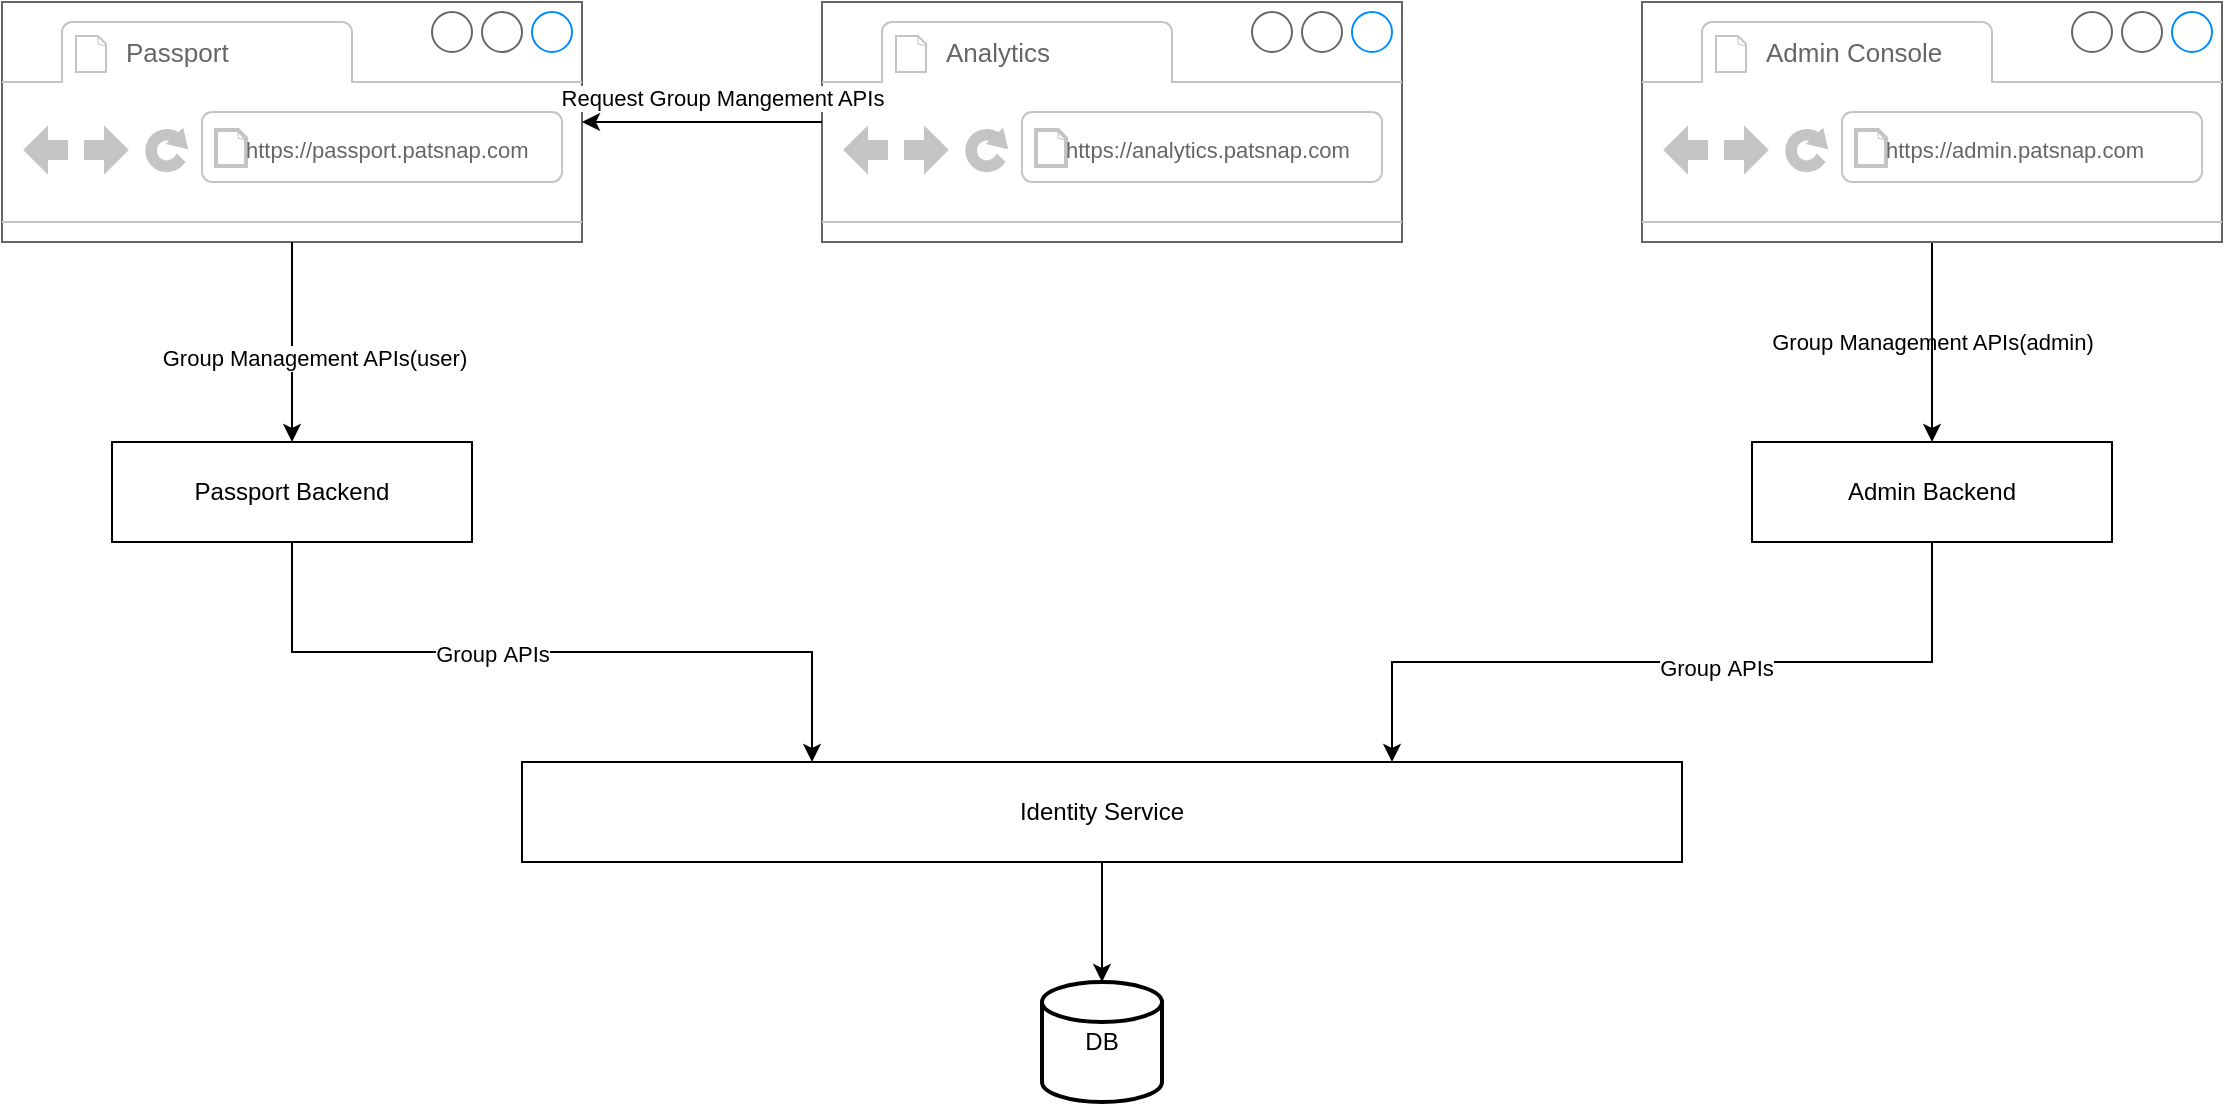 <mxfile version="14.0.4" type="github"><diagram id="DcKS1gWii1AMZDfLGtgn" name="Page-1"><mxGraphModel dx="1426" dy="719" grid="1" gridSize="10" guides="1" tooltips="1" connect="1" arrows="1" fold="1" page="1" pageScale="1" pageWidth="827" pageHeight="1169" math="0" shadow="0"><root><mxCell id="0"/><mxCell id="1" parent="0"/><mxCell id="GiRHvkRfX_-VjHIujBZW-1" value="" style="strokeWidth=1;shadow=0;dashed=0;align=center;html=1;shape=mxgraph.mockup.containers.browserWindow;rSize=0;strokeColor=#666666;strokeColor2=#008cff;strokeColor3=#c4c4c4;mainText=,;recursiveResize=0;" parent="1" vertex="1"><mxGeometry x="440" y="500" width="290" height="120" as="geometry"/></mxCell><mxCell id="GiRHvkRfX_-VjHIujBZW-2" value="&lt;font style=&quot;font-size: 13px&quot;&gt;Analytics&lt;/font&gt;" style="strokeWidth=1;shadow=0;dashed=0;align=center;html=1;shape=mxgraph.mockup.containers.anchor;fontSize=17;fontColor=#666666;align=left;" parent="GiRHvkRfX_-VjHIujBZW-1" vertex="1"><mxGeometry x="60" y="12" width="110" height="26" as="geometry"/></mxCell><mxCell id="GiRHvkRfX_-VjHIujBZW-3" value="&lt;font style=&quot;font-size: 11px&quot;&gt;https://analytics.patsnap.com&lt;/font&gt;" style="strokeWidth=1;shadow=0;dashed=0;align=center;html=1;shape=mxgraph.mockup.containers.anchor;rSize=0;fontSize=17;fontColor=#666666;align=left;" parent="GiRHvkRfX_-VjHIujBZW-1" vertex="1"><mxGeometry x="120" y="60" width="160" height="26" as="geometry"/></mxCell><mxCell id="GiRHvkRfX_-VjHIujBZW-7" value="" style="strokeWidth=1;shadow=0;dashed=0;align=center;html=1;shape=mxgraph.mockup.containers.browserWindow;rSize=0;strokeColor=#666666;strokeColor2=#008cff;strokeColor3=#c4c4c4;mainText=,;recursiveResize=0;" parent="1" vertex="1"><mxGeometry x="30" y="500" width="290" height="120" as="geometry"/></mxCell><mxCell id="GiRHvkRfX_-VjHIujBZW-8" value="&lt;font style=&quot;font-size: 13px&quot;&gt;Passport&lt;/font&gt;" style="strokeWidth=1;shadow=0;dashed=0;align=center;html=1;shape=mxgraph.mockup.containers.anchor;fontSize=17;fontColor=#666666;align=left;" parent="GiRHvkRfX_-VjHIujBZW-7" vertex="1"><mxGeometry x="60" y="12" width="110" height="26" as="geometry"/></mxCell><mxCell id="GiRHvkRfX_-VjHIujBZW-9" value="&lt;font style=&quot;font-size: 11px&quot;&gt;https://passport.patsnap.com&lt;/font&gt;" style="strokeWidth=1;shadow=0;dashed=0;align=center;html=1;shape=mxgraph.mockup.containers.anchor;rSize=0;fontSize=17;fontColor=#666666;align=left;" parent="GiRHvkRfX_-VjHIujBZW-7" vertex="1"><mxGeometry x="120" y="60" width="160" height="26" as="geometry"/></mxCell><mxCell id="GiRHvkRfX_-VjHIujBZW-17" style="edgeStyle=orthogonalEdgeStyle;rounded=0;orthogonalLoop=1;jettySize=auto;html=1;" parent="1" source="GiRHvkRfX_-VjHIujBZW-1" target="GiRHvkRfX_-VjHIujBZW-7" edge="1"><mxGeometry relative="1" as="geometry"/></mxCell><mxCell id="GiRHvkRfX_-VjHIujBZW-18" value="Request Group Mangement APIs" style="edgeLabel;html=1;align=center;verticalAlign=middle;resizable=0;points=[];" parent="GiRHvkRfX_-VjHIujBZW-17" vertex="1" connectable="0"><mxGeometry x="0.017" y="3" relative="1" as="geometry"><mxPoint x="11" y="-15" as="offset"/></mxGeometry></mxCell><mxCell id="GiRHvkRfX_-VjHIujBZW-22" style="edgeStyle=orthogonalEdgeStyle;rounded=0;orthogonalLoop=1;jettySize=auto;html=1;" parent="1" source="GiRHvkRfX_-VjHIujBZW-7" target="GiRHvkRfX_-VjHIujBZW-15" edge="1"><mxGeometry relative="1" as="geometry"/></mxCell><mxCell id="GiRHvkRfX_-VjHIujBZW-23" value="Group Management APIs(admin)" style="edgeLabel;html=1;align=center;verticalAlign=middle;resizable=0;points=[];" parent="GiRHvkRfX_-VjHIujBZW-22" vertex="1" connectable="0"><mxGeometry x="-0.04" y="1" relative="1" as="geometry"><mxPoint x="819" y="2" as="offset"/></mxGeometry></mxCell><mxCell id="GiRHvkRfX_-VjHIujBZW-26" style="edgeStyle=orthogonalEdgeStyle;rounded=0;orthogonalLoop=1;jettySize=auto;html=1;" parent="1" source="GiRHvkRfX_-VjHIujBZW-10" target="GiRHvkRfX_-VjHIujBZW-16" edge="1"><mxGeometry relative="1" as="geometry"/></mxCell><mxCell id="GiRHvkRfX_-VjHIujBZW-10" value="" style="strokeWidth=1;shadow=0;dashed=0;align=center;html=1;shape=mxgraph.mockup.containers.browserWindow;rSize=0;strokeColor=#666666;strokeColor2=#008cff;strokeColor3=#c4c4c4;mainText=,;recursiveResize=0;" parent="1" vertex="1"><mxGeometry x="850" y="500" width="290" height="120" as="geometry"/></mxCell><mxCell id="GiRHvkRfX_-VjHIujBZW-11" value="&lt;span style=&quot;font-size: 13px&quot;&gt;Admin Console&lt;/span&gt;" style="strokeWidth=1;shadow=0;dashed=0;align=center;html=1;shape=mxgraph.mockup.containers.anchor;fontSize=17;fontColor=#666666;align=left;" parent="GiRHvkRfX_-VjHIujBZW-10" vertex="1"><mxGeometry x="60" y="12" width="110" height="26" as="geometry"/></mxCell><mxCell id="GiRHvkRfX_-VjHIujBZW-12" value="&lt;font style=&quot;font-size: 11px&quot;&gt;https://admin.patsnap.com&lt;/font&gt;" style="strokeWidth=1;shadow=0;dashed=0;align=center;html=1;shape=mxgraph.mockup.containers.anchor;rSize=0;fontSize=17;fontColor=#666666;align=left;" parent="GiRHvkRfX_-VjHIujBZW-10" vertex="1"><mxGeometry x="120" y="60" width="160" height="26" as="geometry"/></mxCell><mxCell id="GiRHvkRfX_-VjHIujBZW-24" style="edgeStyle=orthogonalEdgeStyle;rounded=0;orthogonalLoop=1;jettySize=auto;html=1;exitX=0.5;exitY=1;exitDx=0;exitDy=0;entryX=0.25;entryY=0;entryDx=0;entryDy=0;" parent="1" source="GiRHvkRfX_-VjHIujBZW-15" target="GiRHvkRfX_-VjHIujBZW-19" edge="1"><mxGeometry relative="1" as="geometry"/></mxCell><mxCell id="GiRHvkRfX_-VjHIujBZW-25" value="Group&amp;nbsp;APIs" style="edgeLabel;html=1;align=center;verticalAlign=middle;resizable=0;points=[];" parent="GiRHvkRfX_-VjHIujBZW-24" vertex="1" connectable="0"><mxGeometry x="-0.162" y="-1" relative="1" as="geometry"><mxPoint as="offset"/></mxGeometry></mxCell><mxCell id="GiRHvkRfX_-VjHIujBZW-15" value="Passport Backend" style="rounded=0;whiteSpace=wrap;html=1;" parent="1" vertex="1"><mxGeometry x="85" y="720" width="180" height="50" as="geometry"/></mxCell><mxCell id="GiRHvkRfX_-VjHIujBZW-30" style="edgeStyle=orthogonalEdgeStyle;rounded=0;orthogonalLoop=1;jettySize=auto;html=1;entryX=0.75;entryY=0;entryDx=0;entryDy=0;" parent="1" source="GiRHvkRfX_-VjHIujBZW-16" target="GiRHvkRfX_-VjHIujBZW-19" edge="1"><mxGeometry relative="1" as="geometry"><Array as="points"><mxPoint x="995" y="830"/><mxPoint x="725" y="830"/></Array></mxGeometry></mxCell><mxCell id="GiRHvkRfX_-VjHIujBZW-31" value="Group&amp;nbsp;APIs" style="edgeLabel;html=1;align=center;verticalAlign=middle;resizable=0;points=[];" parent="GiRHvkRfX_-VjHIujBZW-30" vertex="1" connectable="0"><mxGeometry x="-0.116" y="3" relative="1" as="geometry"><mxPoint as="offset"/></mxGeometry></mxCell><mxCell id="GiRHvkRfX_-VjHIujBZW-16" value="Admin Backend" style="rounded=0;whiteSpace=wrap;html=1;" parent="1" vertex="1"><mxGeometry x="905" y="720" width="180" height="50" as="geometry"/></mxCell><mxCell id="GiRHvkRfX_-VjHIujBZW-34" style="edgeStyle=orthogonalEdgeStyle;rounded=0;orthogonalLoop=1;jettySize=auto;html=1;entryX=0.5;entryY=0;entryDx=0;entryDy=0;entryPerimeter=0;" parent="1" source="GiRHvkRfX_-VjHIujBZW-19" target="GiRHvkRfX_-VjHIujBZW-21" edge="1"><mxGeometry relative="1" as="geometry"/></mxCell><mxCell id="GiRHvkRfX_-VjHIujBZW-19" value="Identity Service" style="rounded=0;whiteSpace=wrap;html=1;" parent="1" vertex="1"><mxGeometry x="290" y="880" width="580" height="50" as="geometry"/></mxCell><mxCell id="GiRHvkRfX_-VjHIujBZW-21" value="DB" style="strokeWidth=2;html=1;shape=mxgraph.flowchart.database;whiteSpace=wrap;" parent="1" vertex="1"><mxGeometry x="550" y="990" width="60" height="60" as="geometry"/></mxCell><mxCell id="gXnzidkjq0RSRGDPUusf-1" value="Group Management APIs(user)" style="edgeLabel;html=1;align=center;verticalAlign=middle;resizable=0;points=[];" vertex="1" connectable="0" parent="1"><mxGeometry x="186" y="678" as="geometry"/></mxCell></root></mxGraphModel></diagram></mxfile>